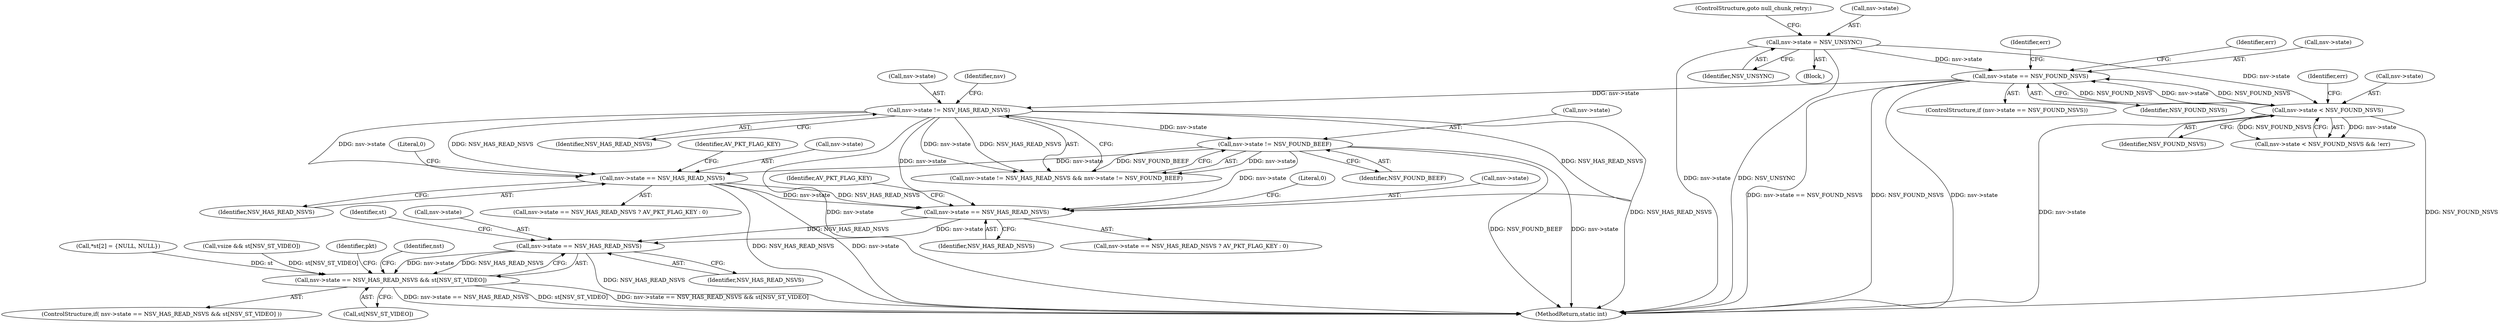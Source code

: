 digraph "0_libav_fe6eea99efac66839052af547426518efd970b24@pointer" {
"1000610" [label="(Call,nsv->state == NSV_HAS_READ_NSVS)"];
"1000601" [label="(Call,nsv->state == NSV_HAS_READ_NSVS)"];
"1000218" [label="(Call,nsv->state != NSV_HAS_READ_NSVS)"];
"1000201" [label="(Call,nsv->state == NSV_FOUND_NSVS)"];
"1000181" [label="(Call,nsv->state < NSV_FOUND_NSVS)"];
"1000307" [label="(Call,nsv->state = NSV_UNSYNC)"];
"1000402" [label="(Call,nsv->state == NSV_HAS_READ_NSVS)"];
"1000223" [label="(Call,nsv->state != NSV_FOUND_BEEF)"];
"1000609" [label="(Call,nsv->state == NSV_HAS_READ_NSVS && st[NSV_ST_VIDEO])"];
"1000602" [label="(Call,nsv->state)"];
"1000185" [label="(Identifier,NSV_FOUND_NSVS)"];
"1000600" [label="(Call,nsv->state == NSV_HAS_READ_NSVS ? AV_PKT_FLAG_KEY : 0)"];
"1000311" [label="(Identifier,NSV_UNSYNC)"];
"1000187" [label="(Identifier,err)"];
"1000408" [label="(Literal,0)"];
"1000605" [label="(Identifier,NSV_HAS_READ_NSVS)"];
"1000212" [label="(Identifier,err)"];
"1000227" [label="(Identifier,NSV_FOUND_BEEF)"];
"1000401" [label="(Call,nsv->state == NSV_HAS_READ_NSVS ? AV_PKT_FLAG_KEY : 0)"];
"1000610" [label="(Call,nsv->state == NSV_HAS_READ_NSVS)"];
"1000307" [label="(Call,nsv->state = NSV_UNSYNC)"];
"1000200" [label="(ControlStructure,if (nsv->state == NSV_FOUND_NSVS))"];
"1000205" [label="(Identifier,NSV_FOUND_NSVS)"];
"1000621" [label="(Identifier,pkt)"];
"1000614" [label="(Identifier,NSV_HAS_READ_NSVS)"];
"1000616" [label="(Identifier,st)"];
"1000407" [label="(Identifier,AV_PKT_FLAG_KEY)"];
"1000182" [label="(Call,nsv->state)"];
"1000219" [label="(Call,nsv->state)"];
"1000406" [label="(Identifier,NSV_HAS_READ_NSVS)"];
"1000609" [label="(Call,nsv->state == NSV_HAS_READ_NSVS && st[NSV_ST_VIDEO])"];
"1000222" [label="(Identifier,NSV_HAS_READ_NSVS)"];
"1000181" [label="(Call,nsv->state < NSV_FOUND_NSVS)"];
"1000615" [label="(Call,st[NSV_ST_VIDEO])"];
"1000664" [label="(Identifier,nst)"];
"1000312" [label="(ControlStructure,goto null_chunk_retry;)"];
"1000606" [label="(Identifier,AV_PKT_FLAG_KEY)"];
"1000608" [label="(ControlStructure,if( nsv->state == NSV_HAS_READ_NSVS && st[NSV_ST_VIDEO] ))"];
"1000202" [label="(Call,nsv->state)"];
"1000201" [label="(Call,nsv->state == NSV_FOUND_NSVS)"];
"1000223" [label="(Call,nsv->state != NSV_FOUND_BEEF)"];
"1000133" [label="(Call,*st[2] = {NULL, NULL})"];
"1000403" [label="(Call,nsv->state)"];
"1000607" [label="(Literal,0)"];
"1000673" [label="(MethodReturn,static int)"];
"1000601" [label="(Call,nsv->state == NSV_HAS_READ_NSVS)"];
"1000611" [label="(Call,nsv->state)"];
"1000308" [label="(Call,nsv->state)"];
"1000224" [label="(Call,nsv->state)"];
"1000217" [label="(Call,nsv->state != NSV_HAS_READ_NSVS && nsv->state != NSV_FOUND_BEEF)"];
"1000306" [label="(Block,)"];
"1000356" [label="(Call,vsize && st[NSV_ST_VIDEO])"];
"1000180" [label="(Call,nsv->state < NSV_FOUND_NSVS && !err)"];
"1000402" [label="(Call,nsv->state == NSV_HAS_READ_NSVS)"];
"1000207" [label="(Identifier,err)"];
"1000225" [label="(Identifier,nsv)"];
"1000218" [label="(Call,nsv->state != NSV_HAS_READ_NSVS)"];
"1000610" -> "1000609"  [label="AST: "];
"1000610" -> "1000614"  [label="CFG: "];
"1000611" -> "1000610"  [label="AST: "];
"1000614" -> "1000610"  [label="AST: "];
"1000616" -> "1000610"  [label="CFG: "];
"1000609" -> "1000610"  [label="CFG: "];
"1000610" -> "1000673"  [label="DDG: NSV_HAS_READ_NSVS"];
"1000610" -> "1000609"  [label="DDG: nsv->state"];
"1000610" -> "1000609"  [label="DDG: NSV_HAS_READ_NSVS"];
"1000601" -> "1000610"  [label="DDG: nsv->state"];
"1000601" -> "1000610"  [label="DDG: NSV_HAS_READ_NSVS"];
"1000601" -> "1000600"  [label="AST: "];
"1000601" -> "1000605"  [label="CFG: "];
"1000602" -> "1000601"  [label="AST: "];
"1000605" -> "1000601"  [label="AST: "];
"1000606" -> "1000601"  [label="CFG: "];
"1000607" -> "1000601"  [label="CFG: "];
"1000218" -> "1000601"  [label="DDG: nsv->state"];
"1000218" -> "1000601"  [label="DDG: NSV_HAS_READ_NSVS"];
"1000402" -> "1000601"  [label="DDG: nsv->state"];
"1000402" -> "1000601"  [label="DDG: NSV_HAS_READ_NSVS"];
"1000223" -> "1000601"  [label="DDG: nsv->state"];
"1000218" -> "1000217"  [label="AST: "];
"1000218" -> "1000222"  [label="CFG: "];
"1000219" -> "1000218"  [label="AST: "];
"1000222" -> "1000218"  [label="AST: "];
"1000225" -> "1000218"  [label="CFG: "];
"1000217" -> "1000218"  [label="CFG: "];
"1000218" -> "1000673"  [label="DDG: nsv->state"];
"1000218" -> "1000673"  [label="DDG: NSV_HAS_READ_NSVS"];
"1000218" -> "1000217"  [label="DDG: nsv->state"];
"1000218" -> "1000217"  [label="DDG: NSV_HAS_READ_NSVS"];
"1000201" -> "1000218"  [label="DDG: nsv->state"];
"1000218" -> "1000223"  [label="DDG: nsv->state"];
"1000218" -> "1000402"  [label="DDG: nsv->state"];
"1000218" -> "1000402"  [label="DDG: NSV_HAS_READ_NSVS"];
"1000201" -> "1000200"  [label="AST: "];
"1000201" -> "1000205"  [label="CFG: "];
"1000202" -> "1000201"  [label="AST: "];
"1000205" -> "1000201"  [label="AST: "];
"1000207" -> "1000201"  [label="CFG: "];
"1000212" -> "1000201"  [label="CFG: "];
"1000201" -> "1000673"  [label="DDG: nsv->state == NSV_FOUND_NSVS"];
"1000201" -> "1000673"  [label="DDG: NSV_FOUND_NSVS"];
"1000201" -> "1000673"  [label="DDG: nsv->state"];
"1000201" -> "1000181"  [label="DDG: NSV_FOUND_NSVS"];
"1000181" -> "1000201"  [label="DDG: nsv->state"];
"1000181" -> "1000201"  [label="DDG: NSV_FOUND_NSVS"];
"1000307" -> "1000201"  [label="DDG: nsv->state"];
"1000181" -> "1000180"  [label="AST: "];
"1000181" -> "1000185"  [label="CFG: "];
"1000182" -> "1000181"  [label="AST: "];
"1000185" -> "1000181"  [label="AST: "];
"1000187" -> "1000181"  [label="CFG: "];
"1000180" -> "1000181"  [label="CFG: "];
"1000181" -> "1000673"  [label="DDG: nsv->state"];
"1000181" -> "1000673"  [label="DDG: NSV_FOUND_NSVS"];
"1000181" -> "1000180"  [label="DDG: nsv->state"];
"1000181" -> "1000180"  [label="DDG: NSV_FOUND_NSVS"];
"1000307" -> "1000181"  [label="DDG: nsv->state"];
"1000307" -> "1000306"  [label="AST: "];
"1000307" -> "1000311"  [label="CFG: "];
"1000308" -> "1000307"  [label="AST: "];
"1000311" -> "1000307"  [label="AST: "];
"1000312" -> "1000307"  [label="CFG: "];
"1000307" -> "1000673"  [label="DDG: NSV_UNSYNC"];
"1000307" -> "1000673"  [label="DDG: nsv->state"];
"1000402" -> "1000401"  [label="AST: "];
"1000402" -> "1000406"  [label="CFG: "];
"1000403" -> "1000402"  [label="AST: "];
"1000406" -> "1000402"  [label="AST: "];
"1000407" -> "1000402"  [label="CFG: "];
"1000408" -> "1000402"  [label="CFG: "];
"1000402" -> "1000673"  [label="DDG: nsv->state"];
"1000402" -> "1000673"  [label="DDG: NSV_HAS_READ_NSVS"];
"1000223" -> "1000402"  [label="DDG: nsv->state"];
"1000223" -> "1000217"  [label="AST: "];
"1000223" -> "1000227"  [label="CFG: "];
"1000224" -> "1000223"  [label="AST: "];
"1000227" -> "1000223"  [label="AST: "];
"1000217" -> "1000223"  [label="CFG: "];
"1000223" -> "1000673"  [label="DDG: NSV_FOUND_BEEF"];
"1000223" -> "1000673"  [label="DDG: nsv->state"];
"1000223" -> "1000217"  [label="DDG: nsv->state"];
"1000223" -> "1000217"  [label="DDG: NSV_FOUND_BEEF"];
"1000609" -> "1000608"  [label="AST: "];
"1000609" -> "1000615"  [label="CFG: "];
"1000615" -> "1000609"  [label="AST: "];
"1000621" -> "1000609"  [label="CFG: "];
"1000664" -> "1000609"  [label="CFG: "];
"1000609" -> "1000673"  [label="DDG: nsv->state == NSV_HAS_READ_NSVS"];
"1000609" -> "1000673"  [label="DDG: st[NSV_ST_VIDEO]"];
"1000609" -> "1000673"  [label="DDG: nsv->state == NSV_HAS_READ_NSVS && st[NSV_ST_VIDEO]"];
"1000133" -> "1000609"  [label="DDG: st"];
"1000356" -> "1000609"  [label="DDG: st[NSV_ST_VIDEO]"];
}
